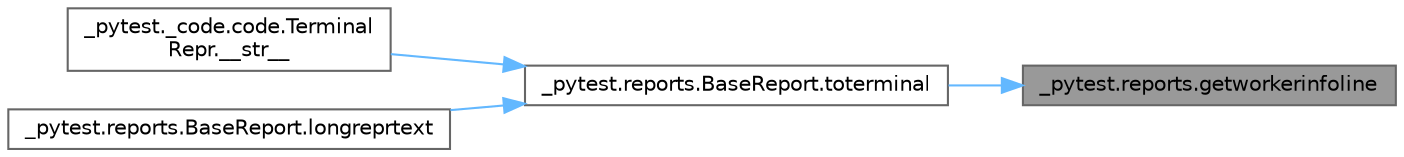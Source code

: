 digraph "_pytest.reports.getworkerinfoline"
{
 // LATEX_PDF_SIZE
  bgcolor="transparent";
  edge [fontname=Helvetica,fontsize=10,labelfontname=Helvetica,labelfontsize=10];
  node [fontname=Helvetica,fontsize=10,shape=box,height=0.2,width=0.4];
  rankdir="RL";
  Node1 [id="Node000001",label="_pytest.reports.getworkerinfoline",height=0.2,width=0.4,color="gray40", fillcolor="grey60", style="filled", fontcolor="black",tooltip=" "];
  Node1 -> Node2 [id="edge1_Node000001_Node000002",dir="back",color="steelblue1",style="solid",tooltip=" "];
  Node2 [id="Node000002",label="_pytest.reports.BaseReport.toterminal",height=0.2,width=0.4,color="grey40", fillcolor="white", style="filled",URL="$class__pytest_1_1reports_1_1_base_report.html#abaf8662ade1b66885f20565d1f827730",tooltip=" "];
  Node2 -> Node3 [id="edge2_Node000002_Node000003",dir="back",color="steelblue1",style="solid",tooltip=" "];
  Node3 [id="Node000003",label="_pytest._code.code.Terminal\lRepr.__str__",height=0.2,width=0.4,color="grey40", fillcolor="white", style="filled",URL="$class__pytest_1_1__code_1_1code_1_1_terminal_repr.html#aef1f1749916d878f9f0d24453560f472",tooltip=" "];
  Node2 -> Node4 [id="edge3_Node000002_Node000004",dir="back",color="steelblue1",style="solid",tooltip=" "];
  Node4 [id="Node000004",label="_pytest.reports.BaseReport.longreprtext",height=0.2,width=0.4,color="grey40", fillcolor="white", style="filled",URL="$class__pytest_1_1reports_1_1_base_report.html#abfac6852b91059f33baf2012e9119c44",tooltip=" "];
}
